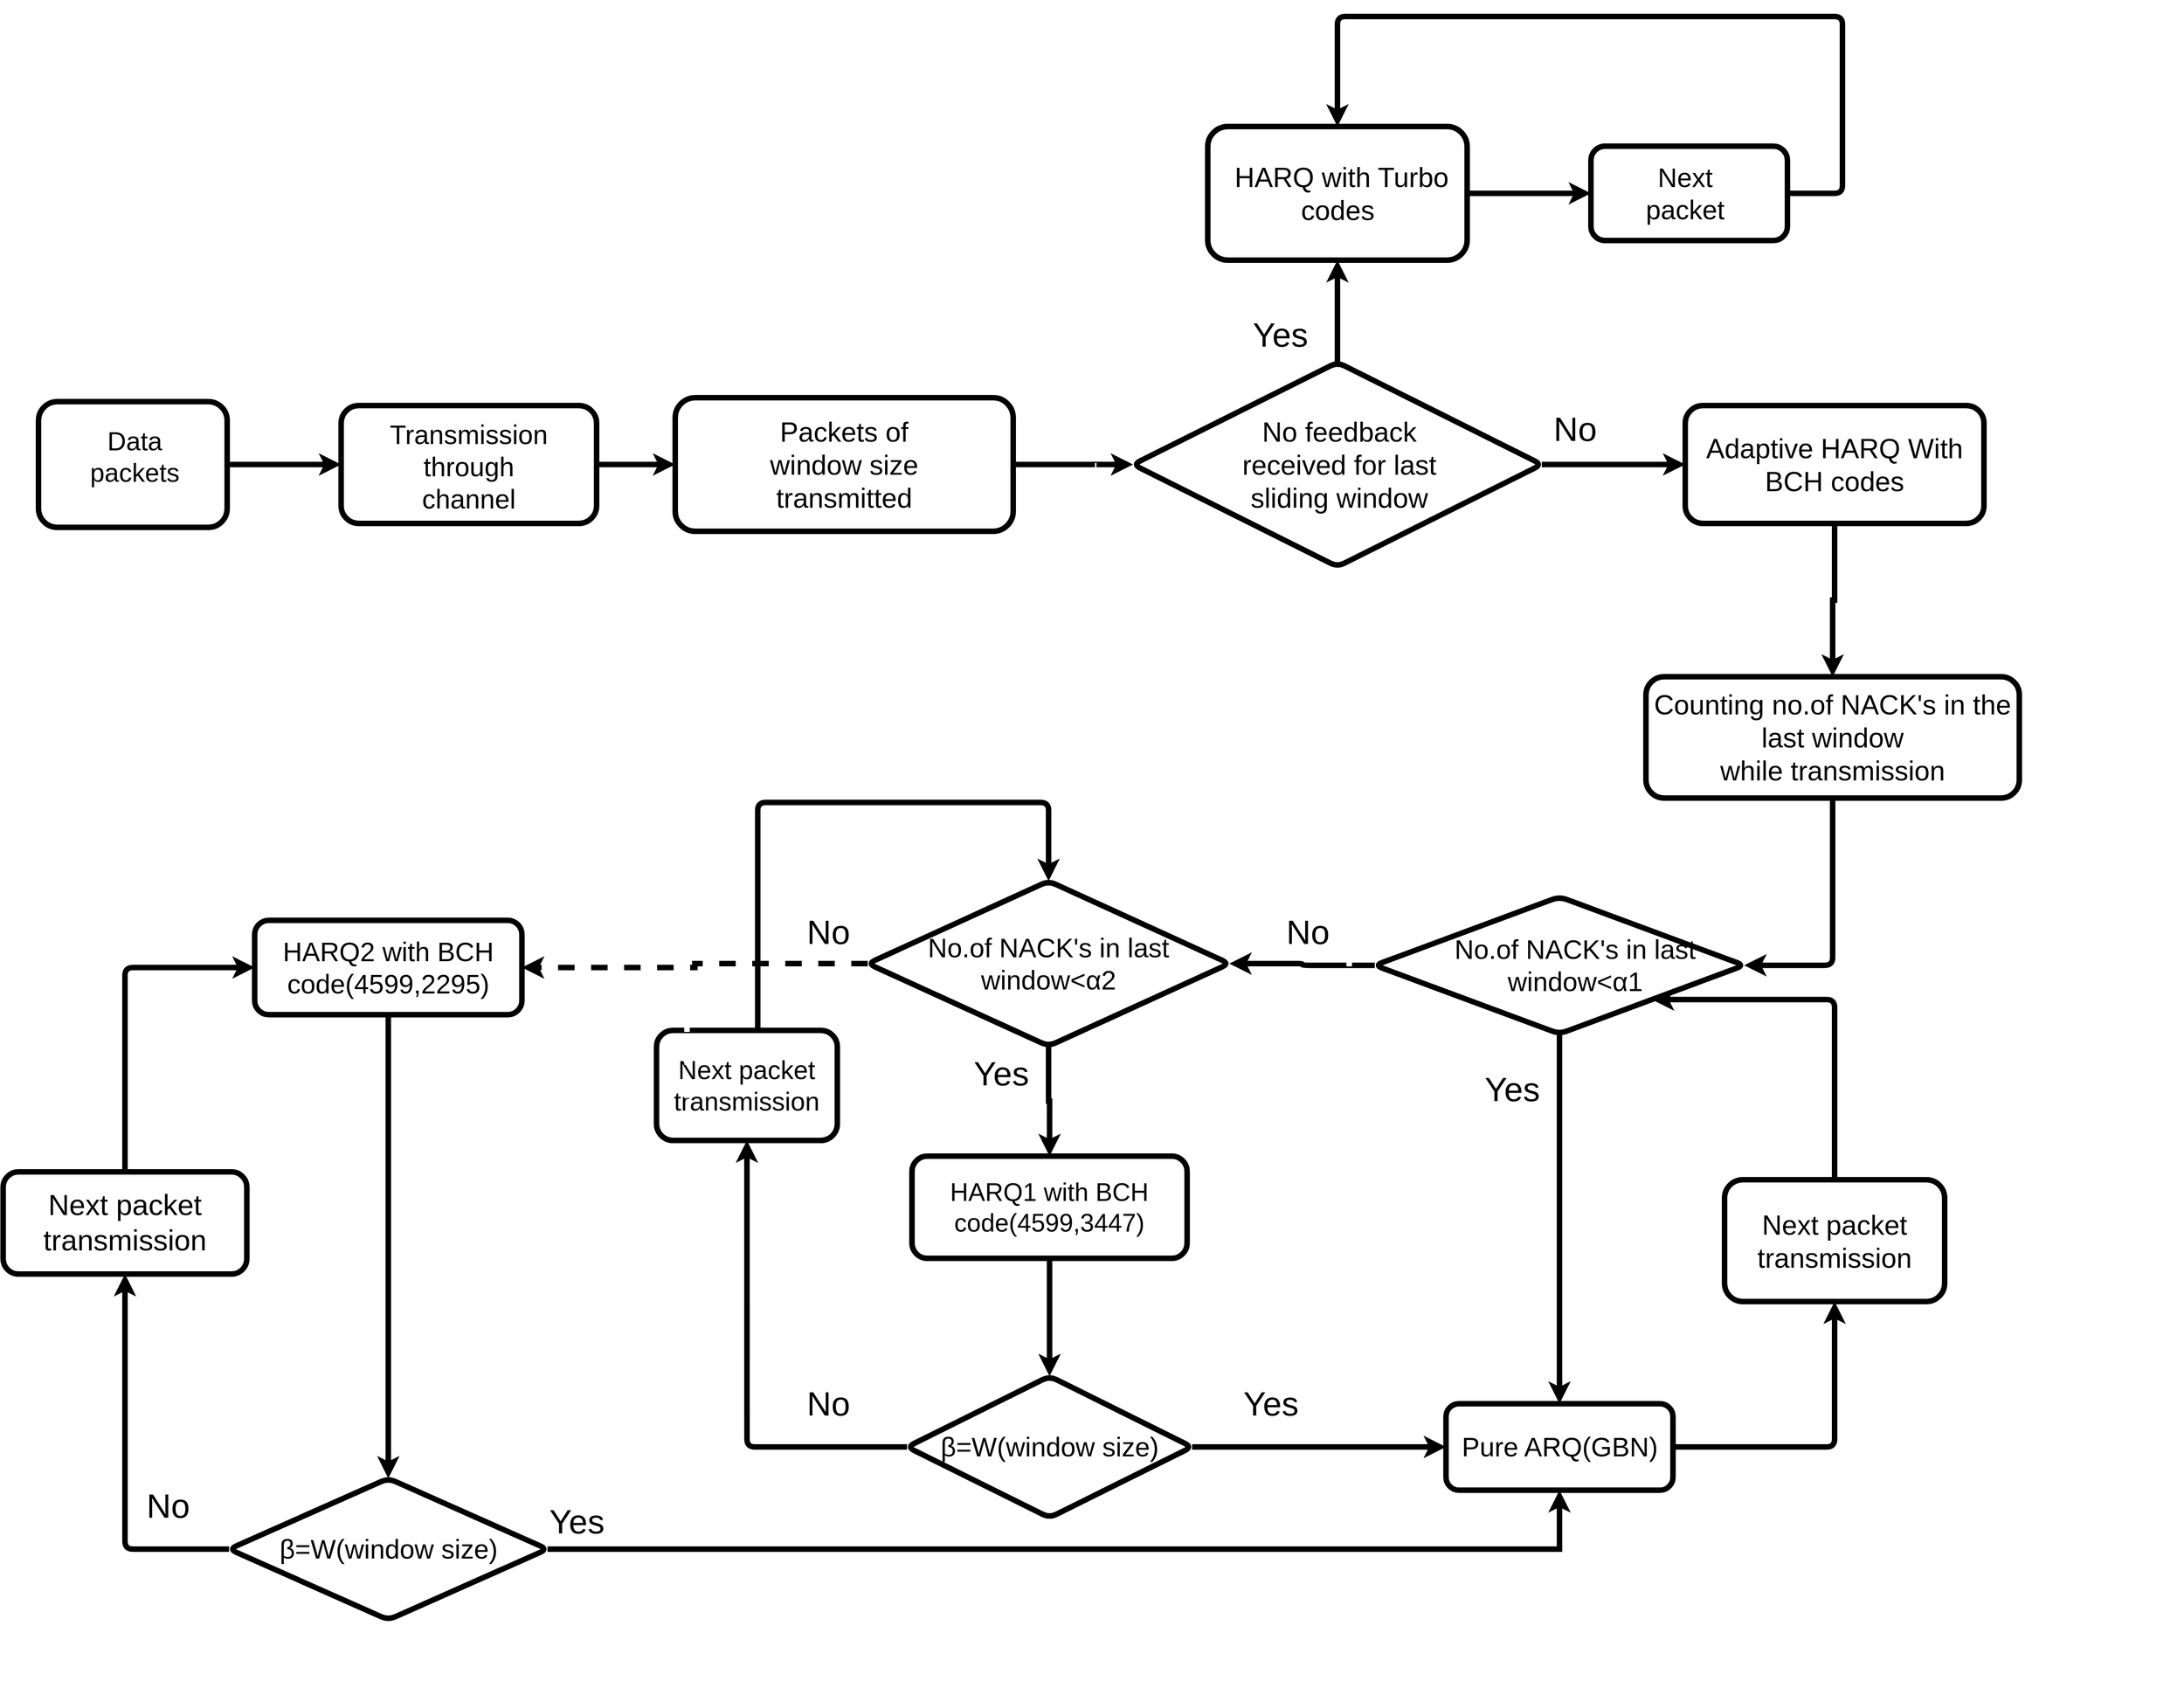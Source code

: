 <mxfile scale="1.5" border="20" version="24.3.1" type="device">
  <diagram name="Page-1" id="oqGLFdNINWq9cL77llqG">
    <mxGraphModel dx="7800" dy="4810" grid="1" gridSize="10" guides="1" tooltips="1" connect="1" arrows="1" fold="1" page="1" pageScale="1" pageWidth="850" pageHeight="1100" math="0" shadow="0">
      <root>
        <mxCell id="0" />
        <mxCell id="1" parent="0" />
        <mxCell id="lL1Da7ZO35CxsxX5IZeq-13" style="edgeStyle=orthogonalEdgeStyle;rounded=0;orthogonalLoop=1;jettySize=auto;html=1;exitX=1;exitY=0.5;exitDx=0;exitDy=0;entryX=0;entryY=0.5;entryDx=0;entryDy=0;strokeWidth=7;" parent="1" source="lL1Da7ZO35CxsxX5IZeq-1" target="lL1Da7ZO35CxsxX5IZeq-2" edge="1">
          <mxGeometry relative="1" as="geometry" />
        </mxCell>
        <mxCell id="lL1Da7ZO35CxsxX5IZeq-1" value="" style="rounded=1;whiteSpace=wrap;html=1;fontStyle=0;labelBorderColor=default;strokeWidth=7;" parent="1" vertex="1">
          <mxGeometry x="-2125" y="-1640" width="240" height="160" as="geometry" />
        </mxCell>
        <mxCell id="lL1Da7ZO35CxsxX5IZeq-14" style="edgeStyle=orthogonalEdgeStyle;rounded=0;orthogonalLoop=1;jettySize=auto;html=1;exitX=1;exitY=0.5;exitDx=0;exitDy=0;entryX=0;entryY=0.5;entryDx=0;entryDy=0;strokeWidth=7;" parent="1" source="lL1Da7ZO35CxsxX5IZeq-2" target="lL1Da7ZO35CxsxX5IZeq-3" edge="1">
          <mxGeometry relative="1" as="geometry" />
        </mxCell>
        <mxCell id="lL1Da7ZO35CxsxX5IZeq-2" value="" style="rounded=1;whiteSpace=wrap;html=1;strokeWidth=7;" parent="1" vertex="1">
          <mxGeometry x="-1740" y="-1635.02" width="325" height="150" as="geometry" />
        </mxCell>
        <mxCell id="lL1Da7ZO35CxsxX5IZeq-15" style="edgeStyle=orthogonalEdgeStyle;rounded=0;orthogonalLoop=1;jettySize=auto;html=1;exitX=1;exitY=0.5;exitDx=0;exitDy=0;entryX=0;entryY=0.5;entryDx=0;entryDy=0;strokeWidth=7;" parent="1" source="lL1Da7ZO35CxsxX5IZeq-3" target="lL1Da7ZO35CxsxX5IZeq-4" edge="1">
          <mxGeometry relative="1" as="geometry" />
        </mxCell>
        <mxCell id="lL1Da7ZO35CxsxX5IZeq-3" value="" style="rounded=1;whiteSpace=wrap;html=1;strokeWidth=7;" parent="1" vertex="1">
          <mxGeometry x="-1315" y="-1645" width="430" height="170" as="geometry" />
        </mxCell>
        <mxCell id="lL1Da7ZO35CxsxX5IZeq-9" value="&lt;font style=&quot;font-size: 34px;&quot;&gt;Transmission through channel&lt;/font&gt;" style="text;html=1;align=center;verticalAlign=middle;whiteSpace=wrap;rounded=0;strokeWidth=7;" parent="1" vertex="1">
          <mxGeometry x="-1655.25" y="-1596.97" width="155.25" height="80" as="geometry" />
        </mxCell>
        <mxCell id="lL1Da7ZO35CxsxX5IZeq-10" value="&lt;font size=&quot;1&quot; style=&quot;&quot;&gt;&lt;span style=&quot;font-size: 35px;&quot;&gt;Packets of window size transmitted&lt;/span&gt;&lt;/font&gt;" style="text;html=1;align=center;verticalAlign=middle;whiteSpace=wrap;rounded=0;strokeWidth=7;" parent="1" vertex="1">
          <mxGeometry x="-1240" y="-1576.39" width="280" height="32.75" as="geometry" />
        </mxCell>
        <mxCell id="0Hg8aZzYnt4r4Ax5D5dg-13" style="edgeStyle=orthogonalEdgeStyle;rounded=1;orthogonalLoop=1;jettySize=auto;html=1;exitX=0.5;exitY=1;exitDx=0;exitDy=0;entryX=1;entryY=0.5;entryDx=0;entryDy=0;curved=0;strokeWidth=7;" edge="1" parent="1" source="lL1Da7ZO35CxsxX5IZeq-23" target="lL1Da7ZO35CxsxX5IZeq-29">
          <mxGeometry relative="1" as="geometry" />
        </mxCell>
        <mxCell id="lL1Da7ZO35CxsxX5IZeq-23" value="&lt;font style=&quot;font-size: 35px;&quot;&gt;Counting no.of NACK&#39;s in the last window&lt;br&gt;while transmission&lt;/font&gt;" style="rounded=1;whiteSpace=wrap;html=1;strokeWidth=7;" parent="1" vertex="1">
          <mxGeometry x="-80" y="-1290" width="475" height="154.38" as="geometry" />
        </mxCell>
        <mxCell id="lL1Da7ZO35CxsxX5IZeq-39" style="edgeStyle=orthogonalEdgeStyle;rounded=1;orthogonalLoop=1;jettySize=auto;html=1;exitX=0;exitY=0.5;exitDx=0;exitDy=0;strokeWidth=7;curved=0;" parent="1" source="lL1Da7ZO35CxsxX5IZeq-29" target="lL1Da7ZO35CxsxX5IZeq-36" edge="1">
          <mxGeometry relative="1" as="geometry" />
        </mxCell>
        <mxCell id="lL1Da7ZO35CxsxX5IZeq-60" style="edgeStyle=orthogonalEdgeStyle;rounded=0;orthogonalLoop=1;jettySize=auto;html=1;entryX=1;entryY=0.5;entryDx=0;entryDy=0;strokeWidth=7;dashed=1;" parent="1" source="lL1Da7ZO35CxsxX5IZeq-36" target="lL1Da7ZO35CxsxX5IZeq-57" edge="1">
          <mxGeometry relative="1" as="geometry" />
        </mxCell>
        <mxCell id="lL1Da7ZO35CxsxX5IZeq-79" value="" style="swimlane;startSize=0;dashed=1;strokeWidth=2;strokeColor=#FFFFFF;" parent="1" vertex="1">
          <mxGeometry x="-780" y="-2150" width="1160" height="750" as="geometry" />
        </mxCell>
        <mxCell id="lL1Da7ZO35CxsxX5IZeq-5" value="&lt;font style=&quot;font-size: 35px;&quot;&gt;&amp;nbsp;HARQ with Turbo codes&lt;/font&gt;" style="rounded=1;whiteSpace=wrap;html=1;strokeWidth=7;" parent="lL1Da7ZO35CxsxX5IZeq-79" vertex="1">
          <mxGeometry x="142.5" y="160" width="330" height="170" as="geometry" />
        </mxCell>
        <mxCell id="lL1Da7ZO35CxsxX5IZeq-24" style="edgeStyle=orthogonalEdgeStyle;rounded=0;orthogonalLoop=1;jettySize=auto;html=1;exitX=0.5;exitY=1;exitDx=0;exitDy=0;strokeWidth=7;" parent="lL1Da7ZO35CxsxX5IZeq-79" source="lL1Da7ZO35CxsxX5IZeq-5" target="lL1Da7ZO35CxsxX5IZeq-5" edge="1">
          <mxGeometry relative="1" as="geometry" />
        </mxCell>
        <mxCell id="lL1Da7ZO35CxsxX5IZeq-6" value="" style="rounded=1;whiteSpace=wrap;html=1;strokeWidth=7;" parent="lL1Da7ZO35CxsxX5IZeq-79" vertex="1">
          <mxGeometry x="630" y="185" width="250" height="120" as="geometry" />
        </mxCell>
        <mxCell id="lL1Da7ZO35CxsxX5IZeq-17" style="edgeStyle=orthogonalEdgeStyle;rounded=0;orthogonalLoop=1;jettySize=auto;html=1;exitX=1;exitY=0.5;exitDx=0;exitDy=0;entryX=0;entryY=0.5;entryDx=0;entryDy=0;strokeWidth=7;" parent="lL1Da7ZO35CxsxX5IZeq-79" source="lL1Da7ZO35CxsxX5IZeq-5" target="lL1Da7ZO35CxsxX5IZeq-6" edge="1">
          <mxGeometry relative="1" as="geometry" />
        </mxCell>
        <mxCell id="lL1Da7ZO35CxsxX5IZeq-94" value="&lt;font style=&quot;font-size: 34px;&quot;&gt;Next packet&lt;/font&gt;" style="text;html=1;align=center;verticalAlign=middle;whiteSpace=wrap;rounded=0;strokeWidth=7;" parent="lL1Da7ZO35CxsxX5IZeq-79" vertex="1">
          <mxGeometry x="670" y="222.5" width="160" height="45" as="geometry" />
        </mxCell>
        <mxCell id="lL1Da7ZO35CxsxX5IZeq-18" style="edgeStyle=orthogonalEdgeStyle;rounded=1;orthogonalLoop=1;jettySize=auto;html=1;strokeWidth=7;curved=0;exitX=1;exitY=0.5;exitDx=0;exitDy=0;entryX=0.5;entryY=0;entryDx=0;entryDy=0;" parent="lL1Da7ZO35CxsxX5IZeq-79" source="lL1Da7ZO35CxsxX5IZeq-6" target="lL1Da7ZO35CxsxX5IZeq-5" edge="1">
          <mxGeometry relative="1" as="geometry">
            <mxPoint x="360" y="100" as="targetPoint" />
            <mxPoint x="870" y="190" as="sourcePoint" />
            <Array as="points">
              <mxPoint x="950" y="245" />
              <mxPoint x="950" y="20" />
              <mxPoint x="308" y="20" />
            </Array>
          </mxGeometry>
        </mxCell>
        <mxCell id="lL1Da7ZO35CxsxX5IZeq-4" value="" style="rhombus;whiteSpace=wrap;html=1;rounded=1;strokeWidth=7;" parent="lL1Da7ZO35CxsxX5IZeq-79" vertex="1">
          <mxGeometry x="47.5" y="459.98" width="520" height="260" as="geometry" />
        </mxCell>
        <mxCell id="lL1Da7ZO35CxsxX5IZeq-16" style="edgeStyle=orthogonalEdgeStyle;rounded=0;orthogonalLoop=1;jettySize=auto;html=1;entryX=0.5;entryY=1;entryDx=0;entryDy=0;strokeWidth=7;" parent="lL1Da7ZO35CxsxX5IZeq-79" source="lL1Da7ZO35CxsxX5IZeq-4" target="lL1Da7ZO35CxsxX5IZeq-5" edge="1">
          <mxGeometry relative="1" as="geometry" />
        </mxCell>
        <mxCell id="lL1Da7ZO35CxsxX5IZeq-117" value="&lt;font style=&quot;font-size: 35px; font-weight: normal;&quot;&gt;No feedback received for last sliding window&lt;/font&gt;" style="text;html=1;align=center;verticalAlign=middle;whiteSpace=wrap;rounded=0;fontSize=35;fontStyle=1;strokeWidth=7;" parent="lL1Da7ZO35CxsxX5IZeq-79" vertex="1">
          <mxGeometry x="180" y="566.36" width="260" height="47.25" as="geometry" />
        </mxCell>
        <mxCell id="DOLRXA-MaTaO_nvqXHSa-22" value="&lt;font style=&quot;font-size: 43px;&quot;&gt;Yes&lt;/font&gt;" style="text;html=1;align=center;verticalAlign=middle;whiteSpace=wrap;rounded=1;labelBackgroundColor=none;strokeWidth=7;" parent="lL1Da7ZO35CxsxX5IZeq-79" vertex="1">
          <mxGeometry x="135" y="370" width="200" height="110" as="geometry" />
        </mxCell>
        <mxCell id="DOLRXA-MaTaO_nvqXHSa-29" value="&lt;span style=&quot;font-size: 43px;&quot;&gt;No&lt;/span&gt;" style="text;html=1;align=center;verticalAlign=middle;whiteSpace=wrap;rounded=1;labelBackgroundColor=none;strokeWidth=7;" parent="lL1Da7ZO35CxsxX5IZeq-79" vertex="1">
          <mxGeometry x="510" y="490.0" width="200" height="110" as="geometry" />
        </mxCell>
        <mxCell id="lL1Da7ZO35CxsxX5IZeq-19" value="&lt;font style=&quot;font-size: 35px;&quot;&gt;Adaptive HARQ With BCH codes&lt;/font&gt;" style="rounded=1;whiteSpace=wrap;html=1;glass=0;shadow=0;strokeWidth=7;" parent="lL1Da7ZO35CxsxX5IZeq-79" vertex="1">
          <mxGeometry x="750" y="514.98" width="380" height="150" as="geometry" />
        </mxCell>
        <mxCell id="lL1Da7ZO35CxsxX5IZeq-20" style="edgeStyle=orthogonalEdgeStyle;rounded=0;orthogonalLoop=1;jettySize=auto;html=1;exitX=1;exitY=0.5;exitDx=0;exitDy=0;entryX=0;entryY=0.5;entryDx=0;entryDy=0;strokeWidth=7;" parent="lL1Da7ZO35CxsxX5IZeq-79" source="lL1Da7ZO35CxsxX5IZeq-4" target="lL1Da7ZO35CxsxX5IZeq-19" edge="1">
          <mxGeometry relative="1" as="geometry" />
        </mxCell>
        <mxCell id="lL1Da7ZO35CxsxX5IZeq-82" value="" style="swimlane;startSize=0;dashed=1;strokeWidth=7;strokeColor=#FFFFFF;" parent="1" vertex="1">
          <mxGeometry x="-1350" y="-1170" width="892.5" height="980" as="geometry" />
        </mxCell>
        <mxCell id="lL1Da7ZO35CxsxX5IZeq-36" value="&lt;font style=&quot;font-size: 34px;&quot;&gt;No.of NACK&#39;s in last window&amp;lt;α2&lt;/font&gt;" style="rhombus;whiteSpace=wrap;html=1;rounded=1;strokeWidth=7;" parent="lL1Da7ZO35CxsxX5IZeq-82" vertex="1">
          <mxGeometry x="280" y="140" width="460" height="210" as="geometry" />
        </mxCell>
        <mxCell id="lL1Da7ZO35CxsxX5IZeq-41" value="&lt;font size=&quot;1&quot; style=&quot;&quot;&gt;&lt;span style=&quot;font-size: 32px;&quot;&gt;HARQ1 with BCH code(4599,3447)&lt;/span&gt;&lt;/font&gt;" style="rounded=1;whiteSpace=wrap;html=1;fontSize=31;strokeWidth=7;" parent="lL1Da7ZO35CxsxX5IZeq-82" vertex="1">
          <mxGeometry x="336.25" y="490" width="350" height="130" as="geometry" />
        </mxCell>
        <mxCell id="lL1Da7ZO35CxsxX5IZeq-43" style="edgeStyle=orthogonalEdgeStyle;rounded=0;orthogonalLoop=1;jettySize=auto;html=1;exitX=0.5;exitY=1;exitDx=0;exitDy=0;entryX=0.5;entryY=0;entryDx=0;entryDy=0;strokeWidth=7;" parent="lL1Da7ZO35CxsxX5IZeq-82" source="lL1Da7ZO35CxsxX5IZeq-36" target="lL1Da7ZO35CxsxX5IZeq-41" edge="1">
          <mxGeometry relative="1" as="geometry" />
        </mxCell>
        <mxCell id="lL1Da7ZO35CxsxX5IZeq-42" value="&lt;font style=&quot;font-size: 34px;&quot;&gt;β=W(window size)&lt;/font&gt;" style="rhombus;whiteSpace=wrap;html=1;rounded=1;strokeWidth=7;" parent="lL1Da7ZO35CxsxX5IZeq-82" vertex="1">
          <mxGeometry x="330" y="770" width="362.5" height="180" as="geometry" />
        </mxCell>
        <mxCell id="lL1Da7ZO35CxsxX5IZeq-44" style="edgeStyle=orthogonalEdgeStyle;rounded=1;orthogonalLoop=1;jettySize=auto;html=1;entryX=0.5;entryY=0;entryDx=0;entryDy=0;strokeWidth=7;curved=0;" parent="lL1Da7ZO35CxsxX5IZeq-82" source="lL1Da7ZO35CxsxX5IZeq-41" target="lL1Da7ZO35CxsxX5IZeq-42" edge="1">
          <mxGeometry relative="1" as="geometry">
            <mxPoint x="375" y="680" as="targetPoint" />
          </mxGeometry>
        </mxCell>
        <mxCell id="lL1Da7ZO35CxsxX5IZeq-51" style="edgeStyle=orthogonalEdgeStyle;rounded=1;orthogonalLoop=1;jettySize=auto;html=1;exitX=0.5;exitY=0;exitDx=0;exitDy=0;entryX=0.5;entryY=0;entryDx=0;entryDy=0;strokeWidth=7;curved=0;" parent="lL1Da7ZO35CxsxX5IZeq-82" target="lL1Da7ZO35CxsxX5IZeq-36" edge="1">
          <mxGeometry relative="1" as="geometry">
            <mxPoint x="473.125" y="180" as="targetPoint" />
            <mxPoint x="145" y="350" as="sourcePoint" />
            <Array as="points">
              <mxPoint x="140" y="350" />
              <mxPoint x="140" y="40" />
              <mxPoint x="510" y="40" />
            </Array>
          </mxGeometry>
        </mxCell>
        <mxCell id="lL1Da7ZO35CxsxX5IZeq-46" value="&lt;font style=&quot;font-size: 33px;&quot;&gt;Next packet transmission&lt;/font&gt;" style="rounded=1;whiteSpace=wrap;html=1;strokeWidth=7;" parent="lL1Da7ZO35CxsxX5IZeq-82" vertex="1">
          <mxGeometry x="11.25" y="330" width="230" height="140" as="geometry" />
        </mxCell>
        <mxCell id="lL1Da7ZO35CxsxX5IZeq-47" style="edgeStyle=orthogonalEdgeStyle;rounded=1;orthogonalLoop=1;jettySize=auto;html=1;exitX=0;exitY=0.5;exitDx=0;exitDy=0;entryX=0.5;entryY=1;entryDx=0;entryDy=0;strokeWidth=7;curved=0;" parent="lL1Da7ZO35CxsxX5IZeq-82" source="lL1Da7ZO35CxsxX5IZeq-42" target="lL1Da7ZO35CxsxX5IZeq-46" edge="1">
          <mxGeometry relative="1" as="geometry" />
        </mxCell>
        <mxCell id="DOLRXA-MaTaO_nvqXHSa-20" value="&lt;font style=&quot;font-size: 43px;&quot;&gt;Yes&lt;/font&gt;" style="text;html=1;align=center;verticalAlign=middle;whiteSpace=wrap;rounded=1;labelBackgroundColor=none;strokeWidth=7;" parent="lL1Da7ZO35CxsxX5IZeq-82" vertex="1">
          <mxGeometry x="350" y="330" width="200" height="110" as="geometry" />
        </mxCell>
        <mxCell id="DOLRXA-MaTaO_nvqXHSa-25" value="&lt;span style=&quot;font-size: 43px;&quot;&gt;No&lt;/span&gt;" style="text;html=1;align=center;verticalAlign=middle;whiteSpace=wrap;rounded=1;labelBackgroundColor=none;strokeWidth=7;" parent="lL1Da7ZO35CxsxX5IZeq-82" vertex="1">
          <mxGeometry x="130" y="750" width="200" height="110" as="geometry" />
        </mxCell>
        <mxCell id="DOLRXA-MaTaO_nvqXHSa-27" value="&lt;span style=&quot;font-size: 43px;&quot;&gt;No&lt;/span&gt;" style="text;html=1;align=center;verticalAlign=middle;whiteSpace=wrap;rounded=1;labelBackgroundColor=none;strokeWidth=7;" parent="lL1Da7ZO35CxsxX5IZeq-82" vertex="1">
          <mxGeometry x="130" y="150" width="200" height="110" as="geometry" />
        </mxCell>
        <mxCell id="DOLRXA-MaTaO_nvqXHSa-19" value="&lt;font style=&quot;font-size: 43px;&quot;&gt;Yes&lt;/font&gt;" style="text;html=1;align=center;verticalAlign=middle;whiteSpace=wrap;rounded=1;labelBackgroundColor=none;strokeWidth=7;" parent="lL1Da7ZO35CxsxX5IZeq-82" vertex="1">
          <mxGeometry x="692.5" y="750" width="200" height="110" as="geometry" />
        </mxCell>
        <mxCell id="lL1Da7ZO35CxsxX5IZeq-83" value="" style="swimlane;startSize=0;dashed=1;strokeWidth=7;strokeColor=#FFFFFF;" parent="1" vertex="1">
          <mxGeometry x="-360" y="-890" width="960" height="720" as="geometry" />
        </mxCell>
        <mxCell id="lL1Da7ZO35CxsxX5IZeq-33" value="&lt;font style=&quot;font-size: 35px;&quot;&gt;Next packet transmission&lt;/font&gt;" style="rounded=1;whiteSpace=wrap;html=1;strokeWidth=7;" parent="lL1Da7ZO35CxsxX5IZeq-83" vertex="1">
          <mxGeometry x="380" y="240" width="280" height="155" as="geometry" />
        </mxCell>
        <mxCell id="rqw4FtcZyE92YMFX8Jtc-3" style="edgeStyle=orthogonalEdgeStyle;rounded=1;orthogonalLoop=1;jettySize=auto;html=1;exitX=1;exitY=0.5;exitDx=0;exitDy=0;entryX=0.5;entryY=1;entryDx=0;entryDy=0;strokeWidth=7;curved=0;" parent="lL1Da7ZO35CxsxX5IZeq-83" source="lL1Da7ZO35CxsxX5IZeq-31" target="lL1Da7ZO35CxsxX5IZeq-33" edge="1">
          <mxGeometry relative="1" as="geometry" />
        </mxCell>
        <mxCell id="lL1Da7ZO35CxsxX5IZeq-31" value="&lt;font size=&quot;1&quot; style=&quot;&quot;&gt;&lt;span style=&quot;font-size: 34px;&quot;&gt;Pure ARQ(GBN)&lt;/span&gt;&lt;/font&gt;" style="rounded=1;whiteSpace=wrap;html=1;strokeWidth=7;" parent="lL1Da7ZO35CxsxX5IZeq-83" vertex="1">
          <mxGeometry x="25.62" y="525" width="288.75" height="110" as="geometry" />
        </mxCell>
        <mxCell id="DOLRXA-MaTaO_nvqXHSa-21" value="&lt;font style=&quot;font-size: 43px;&quot;&gt;Yes&lt;/font&gt;" style="text;html=1;align=center;verticalAlign=middle;whiteSpace=wrap;rounded=1;labelBackgroundColor=none;strokeWidth=7;" parent="lL1Da7ZO35CxsxX5IZeq-83" vertex="1">
          <mxGeometry x="10" y="70" width="200" height="110" as="geometry" />
        </mxCell>
        <mxCell id="lL1Da7ZO35CxsxX5IZeq-87" value="" style="swimlane;startSize=0;dashed=1;strokeWidth=7;strokeColor=#FFFFFF;" parent="1" vertex="1">
          <mxGeometry x="-2120" y="-1010" width="820" height="1020" as="geometry" />
        </mxCell>
        <mxCell id="0Hg8aZzYnt4r4Ax5D5dg-12" style="edgeStyle=orthogonalEdgeStyle;rounded=0;orthogonalLoop=1;jettySize=auto;html=1;exitX=0.5;exitY=1;exitDx=0;exitDy=0;strokeWidth=7;" edge="1" parent="lL1Da7ZO35CxsxX5IZeq-87" source="lL1Da7ZO35CxsxX5IZeq-57" target="lL1Da7ZO35CxsxX5IZeq-61">
          <mxGeometry relative="1" as="geometry" />
        </mxCell>
        <mxCell id="lL1Da7ZO35CxsxX5IZeq-57" value="&lt;font style=&quot;font-size: 34px;&quot;&gt;HARQ2 with BCH code(4599,2295)&lt;/font&gt;" style="rounded=1;whiteSpace=wrap;html=1;strokeWidth=7;" parent="lL1Da7ZO35CxsxX5IZeq-87" vertex="1">
          <mxGeometry x="270" y="30" width="340" height="120" as="geometry" />
        </mxCell>
        <mxCell id="lL1Da7ZO35CxsxX5IZeq-58" value="&lt;font style=&quot;font-size: 37px;&quot;&gt;Next packet transmission&lt;/font&gt;" style="rounded=1;whiteSpace=wrap;html=1;strokeWidth=7;" parent="lL1Da7ZO35CxsxX5IZeq-87" vertex="1">
          <mxGeometry x="-50" y="350" width="310" height="130" as="geometry" />
        </mxCell>
        <mxCell id="lL1Da7ZO35CxsxX5IZeq-63" style="edgeStyle=orthogonalEdgeStyle;rounded=1;orthogonalLoop=1;jettySize=auto;html=1;exitX=0;exitY=0.5;exitDx=0;exitDy=0;entryX=0.5;entryY=1;entryDx=0;entryDy=0;strokeWidth=7;curved=0;" parent="lL1Da7ZO35CxsxX5IZeq-87" source="lL1Da7ZO35CxsxX5IZeq-61" target="lL1Da7ZO35CxsxX5IZeq-58" edge="1">
          <mxGeometry relative="1" as="geometry" />
        </mxCell>
        <mxCell id="lL1Da7ZO35CxsxX5IZeq-64" style="edgeStyle=orthogonalEdgeStyle;rounded=1;orthogonalLoop=1;jettySize=auto;html=1;exitX=0.5;exitY=0;exitDx=0;exitDy=0;entryX=0;entryY=0.5;entryDx=0;entryDy=0;strokeWidth=7;curved=0;" parent="lL1Da7ZO35CxsxX5IZeq-87" source="lL1Da7ZO35CxsxX5IZeq-58" target="lL1Da7ZO35CxsxX5IZeq-57" edge="1">
          <mxGeometry relative="1" as="geometry">
            <mxPoint x="119.556" y="-10" as="targetPoint" />
          </mxGeometry>
        </mxCell>
        <mxCell id="lL1Da7ZO35CxsxX5IZeq-61" value="&lt;font style=&quot;font-size: 34px;&quot;&gt;β=W(window size)&lt;/font&gt;" style="rhombus;whiteSpace=wrap;html=1;rounded=1;strokeWidth=7;" parent="lL1Da7ZO35CxsxX5IZeq-87" vertex="1">
          <mxGeometry x="237.5" y="740" width="405" height="180" as="geometry" />
        </mxCell>
        <mxCell id="DOLRXA-MaTaO_nvqXHSa-24" value="&lt;span style=&quot;font-size: 43px;&quot;&gt;No&lt;/span&gt;" style="text;html=1;align=center;verticalAlign=middle;whiteSpace=wrap;rounded=1;labelBackgroundColor=none;strokeWidth=7;" parent="lL1Da7ZO35CxsxX5IZeq-87" vertex="1">
          <mxGeometry x="60" y="720" width="200" height="110" as="geometry" />
        </mxCell>
        <mxCell id="DOLRXA-MaTaO_nvqXHSa-10" value="&lt;font style=&quot;font-size: 43px;&quot;&gt;Yes&lt;/font&gt;" style="text;html=1;align=center;verticalAlign=middle;whiteSpace=wrap;rounded=1;labelBackgroundColor=none;strokeWidth=7;" parent="lL1Da7ZO35CxsxX5IZeq-87" vertex="1">
          <mxGeometry x="580" y="740" width="200" height="110" as="geometry" />
        </mxCell>
        <mxCell id="lL1Da7ZO35CxsxX5IZeq-151" value="&lt;font style=&quot;font-size: 33px; font-weight: normal;&quot;&gt;Data packets&lt;/font&gt;" style="text;html=1;align=center;verticalAlign=middle;whiteSpace=wrap;rounded=0;fontStyle=1;strokeWidth=7;" parent="1" vertex="1">
          <mxGeometry x="-2030" y="-1596.97" width="55" height="53.33" as="geometry" />
        </mxCell>
        <mxCell id="DOLRXA-MaTaO_nvqXHSa-28" value="&lt;span style=&quot;font-size: 43px;&quot;&gt;No&lt;/span&gt;" style="text;html=1;align=center;verticalAlign=middle;whiteSpace=wrap;rounded=1;labelBackgroundColor=none;strokeWidth=7;" parent="1" vertex="1">
          <mxGeometry x="-610" y="-1020" width="200" height="110" as="geometry" />
        </mxCell>
        <mxCell id="0Hg8aZzYnt4r4Ax5D5dg-17" style="edgeStyle=orthogonalEdgeStyle;rounded=0;orthogonalLoop=1;jettySize=auto;html=1;exitX=0.5;exitY=1;exitDx=0;exitDy=0;entryX=0.5;entryY=0;entryDx=0;entryDy=0;strokeWidth=7;" edge="1" parent="1" source="lL1Da7ZO35CxsxX5IZeq-29" target="lL1Da7ZO35CxsxX5IZeq-31">
          <mxGeometry relative="1" as="geometry" />
        </mxCell>
        <mxCell id="lL1Da7ZO35CxsxX5IZeq-29" value="&lt;ul&gt;&lt;li&gt;&lt;font style=&quot;font-size: 34px;&quot;&gt;No.of NACK&#39;s in last window&amp;lt;α1&lt;/font&gt;&lt;/li&gt;&lt;/ul&gt;" style="rhombus;whiteSpace=wrap;html=1;rounded=1;strokeWidth=7;" parent="1" vertex="1">
          <mxGeometry x="-425" y="-1010" width="470" height="174.38" as="geometry" />
        </mxCell>
        <mxCell id="rqw4FtcZyE92YMFX8Jtc-8" style="edgeStyle=orthogonalEdgeStyle;rounded=0;orthogonalLoop=1;jettySize=auto;html=1;entryX=0.5;entryY=0;entryDx=0;entryDy=0;strokeWidth=7;" parent="1" source="lL1Da7ZO35CxsxX5IZeq-19" target="lL1Da7ZO35CxsxX5IZeq-23" edge="1">
          <mxGeometry relative="1" as="geometry" />
        </mxCell>
        <mxCell id="0Hg8aZzYnt4r4Ax5D5dg-9" style="edgeStyle=orthogonalEdgeStyle;rounded=0;orthogonalLoop=1;jettySize=auto;html=1;exitX=1;exitY=0.5;exitDx=0;exitDy=0;entryX=0.5;entryY=1;entryDx=0;entryDy=0;strokeWidth=7;" edge="1" parent="1" source="lL1Da7ZO35CxsxX5IZeq-61" target="lL1Da7ZO35CxsxX5IZeq-31">
          <mxGeometry relative="1" as="geometry" />
        </mxCell>
        <mxCell id="0Hg8aZzYnt4r4Ax5D5dg-11" style="edgeStyle=orthogonalEdgeStyle;rounded=0;orthogonalLoop=1;jettySize=auto;html=1;exitX=1;exitY=0.5;exitDx=0;exitDy=0;entryX=0;entryY=0.5;entryDx=0;entryDy=0;strokeWidth=7;" edge="1" parent="1" source="lL1Da7ZO35CxsxX5IZeq-42" target="lL1Da7ZO35CxsxX5IZeq-31">
          <mxGeometry relative="1" as="geometry" />
        </mxCell>
        <mxCell id="0Hg8aZzYnt4r4Ax5D5dg-15" style="edgeStyle=orthogonalEdgeStyle;rounded=1;orthogonalLoop=1;jettySize=auto;html=1;exitX=0.5;exitY=0;exitDx=0;exitDy=0;entryX=1;entryY=1;entryDx=0;entryDy=0;curved=0;strokeWidth=7;" edge="1" parent="1" source="lL1Da7ZO35CxsxX5IZeq-33" target="lL1Da7ZO35CxsxX5IZeq-29">
          <mxGeometry relative="1" as="geometry">
            <Array as="points">
              <mxPoint x="160" y="-879" />
            </Array>
          </mxGeometry>
        </mxCell>
      </root>
    </mxGraphModel>
  </diagram>
</mxfile>
